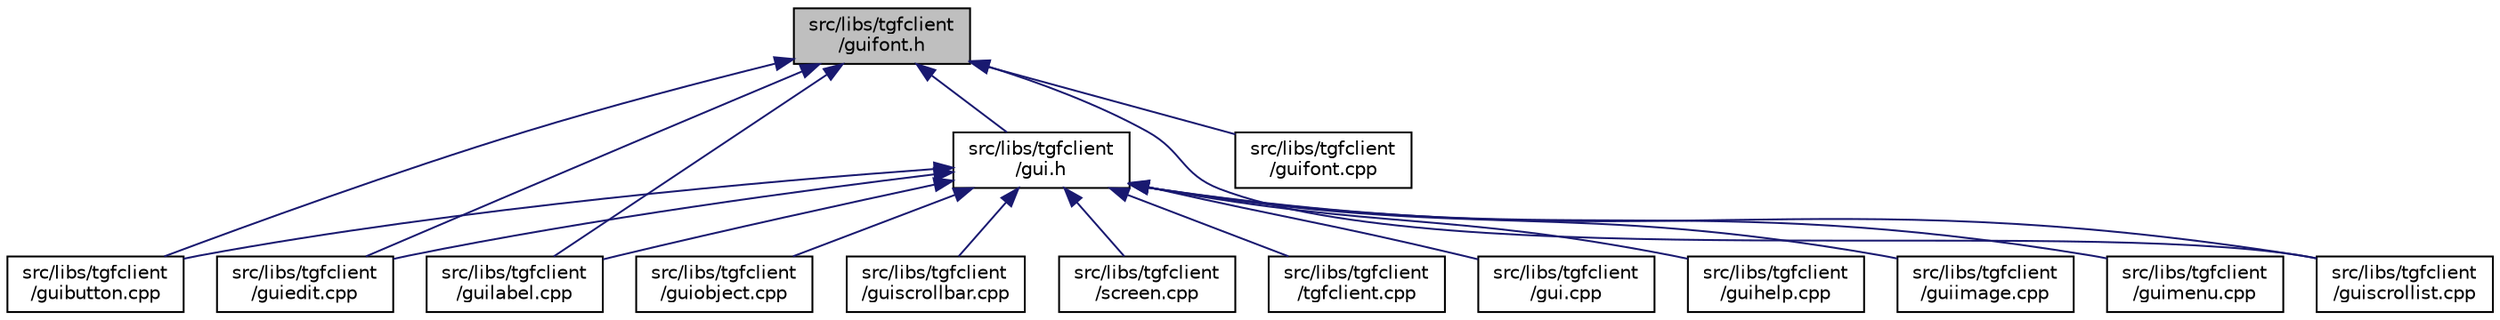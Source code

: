 digraph "src/libs/tgfclient/guifont.h"
{
  edge [fontname="Helvetica",fontsize="10",labelfontname="Helvetica",labelfontsize="10"];
  node [fontname="Helvetica",fontsize="10",shape=record];
  Node1 [label="src/libs/tgfclient\l/guifont.h",height=0.2,width=0.4,color="black", fillcolor="grey75", style="filled", fontcolor="black"];
  Node1 -> Node2 [dir="back",color="midnightblue",fontsize="10",style="solid",fontname="Helvetica"];
  Node2 [label="src/libs/tgfclient\l/gui.h",height=0.2,width=0.4,color="black", fillcolor="white", style="filled",URL="$gui_8h.html"];
  Node2 -> Node3 [dir="back",color="midnightblue",fontsize="10",style="solid",fontname="Helvetica"];
  Node3 [label="src/libs/tgfclient\l/gui.cpp",height=0.2,width=0.4,color="black", fillcolor="white", style="filled",URL="$gui_8cpp.html",tooltip="This API is used to manage all the menu screens. "];
  Node2 -> Node4 [dir="back",color="midnightblue",fontsize="10",style="solid",fontname="Helvetica"];
  Node4 [label="src/libs/tgfclient\l/guibutton.cpp",height=0.2,width=0.4,color="black", fillcolor="white", style="filled",URL="$guibutton_8cpp.html",tooltip="GUI Buttons Management. "];
  Node2 -> Node5 [dir="back",color="midnightblue",fontsize="10",style="solid",fontname="Helvetica"];
  Node5 [label="src/libs/tgfclient\l/guiedit.cpp",height=0.2,width=0.4,color="black", fillcolor="white", style="filled",URL="$guiedit_8cpp.html",tooltip="GUI Edit Box Management. "];
  Node2 -> Node6 [dir="back",color="midnightblue",fontsize="10",style="solid",fontname="Helvetica"];
  Node6 [label="src/libs/tgfclient\l/guihelp.cpp",height=0.2,width=0.4,color="black", fillcolor="white", style="filled",URL="$guihelp_8cpp.html",tooltip="GUI help screen management. "];
  Node2 -> Node7 [dir="back",color="midnightblue",fontsize="10",style="solid",fontname="Helvetica"];
  Node7 [label="src/libs/tgfclient\l/guiimage.cpp",height=0.2,width=0.4,color="black", fillcolor="white", style="filled",URL="$guiimage_8cpp.html",tooltip="GUI Images management. "];
  Node2 -> Node8 [dir="back",color="midnightblue",fontsize="10",style="solid",fontname="Helvetica"];
  Node8 [label="src/libs/tgfclient\l/guilabel.cpp",height=0.2,width=0.4,color="black", fillcolor="white", style="filled",URL="$guilabel_8cpp.html",tooltip="GUI labels management. "];
  Node2 -> Node9 [dir="back",color="midnightblue",fontsize="10",style="solid",fontname="Helvetica"];
  Node9 [label="src/libs/tgfclient\l/guimenu.cpp",height=0.2,width=0.4,color="black", fillcolor="white", style="filled",URL="$guimenu_8cpp.html",tooltip="GUI menu management. "];
  Node2 -> Node10 [dir="back",color="midnightblue",fontsize="10",style="solid",fontname="Helvetica"];
  Node10 [label="src/libs/tgfclient\l/guiobject.cpp",height=0.2,width=0.4,color="black", fillcolor="white", style="filled",URL="$guiobject_8cpp.html"];
  Node2 -> Node11 [dir="back",color="midnightblue",fontsize="10",style="solid",fontname="Helvetica"];
  Node11 [label="src/libs/tgfclient\l/guiscrollbar.cpp",height=0.2,width=0.4,color="black", fillcolor="white", style="filled",URL="$guiscrollbar_8cpp.html",tooltip="GUI scrollbar management. "];
  Node2 -> Node12 [dir="back",color="midnightblue",fontsize="10",style="solid",fontname="Helvetica"];
  Node12 [label="src/libs/tgfclient\l/guiscrollist.cpp",height=0.2,width=0.4,color="black", fillcolor="white", style="filled",URL="$guiscrollist_8cpp.html",tooltip="GUI scroll-list management. "];
  Node2 -> Node13 [dir="back",color="midnightblue",fontsize="10",style="solid",fontname="Helvetica"];
  Node13 [label="src/libs/tgfclient\l/screen.cpp",height=0.2,width=0.4,color="black", fillcolor="white", style="filled",URL="$screen_8cpp.html",tooltip="Screen management. "];
  Node2 -> Node14 [dir="back",color="midnightblue",fontsize="10",style="solid",fontname="Helvetica"];
  Node14 [label="src/libs/tgfclient\l/tgfclient.cpp",height=0.2,width=0.4,color="black", fillcolor="white", style="filled",URL="$tgfclient_8cpp.html"];
  Node1 -> Node4 [dir="back",color="midnightblue",fontsize="10",style="solid",fontname="Helvetica"];
  Node1 -> Node5 [dir="back",color="midnightblue",fontsize="10",style="solid",fontname="Helvetica"];
  Node1 -> Node15 [dir="back",color="midnightblue",fontsize="10",style="solid",fontname="Helvetica"];
  Node15 [label="src/libs/tgfclient\l/guifont.cpp",height=0.2,width=0.4,color="black", fillcolor="white", style="filled",URL="$guifont_8cpp.html"];
  Node1 -> Node8 [dir="back",color="midnightblue",fontsize="10",style="solid",fontname="Helvetica"];
  Node1 -> Node12 [dir="back",color="midnightblue",fontsize="10",style="solid",fontname="Helvetica"];
}
